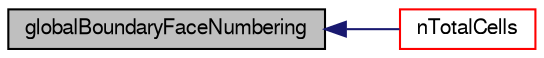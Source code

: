 digraph "globalBoundaryFaceNumbering"
{
  bgcolor="transparent";
  edge [fontname="FreeSans",fontsize="10",labelfontname="FreeSans",labelfontsize="10"];
  node [fontname="FreeSans",fontsize="10",shape=record];
  rankdir="LR";
  Node3283 [label="globalBoundaryFaceNumbering",height=0.2,width=0.4,color="black", fillcolor="grey75", style="filled", fontcolor="black"];
  Node3283 -> Node3284 [dir="back",color="midnightblue",fontsize="10",style="solid",fontname="FreeSans"];
  Node3284 [label="nTotalCells",height=0.2,width=0.4,color="red",URL="$a27334.html#af5f312e4d0bc5cbcc088e7c247d3a97a",tooltip="Return total number of cells in decomposed mesh. "];
}
